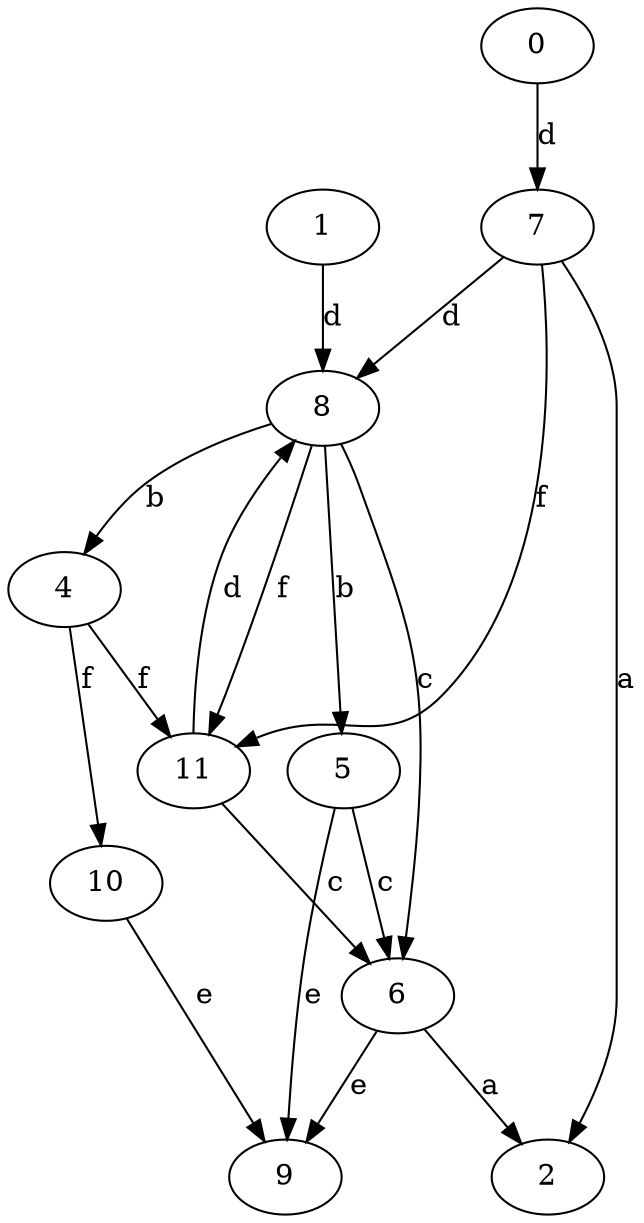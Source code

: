strict digraph  {
1;
2;
4;
5;
6;
7;
8;
9;
0;
10;
11;
1 -> 8  [label=d];
4 -> 10  [label=f];
4 -> 11  [label=f];
5 -> 6  [label=c];
5 -> 9  [label=e];
6 -> 2  [label=a];
6 -> 9  [label=e];
7 -> 2  [label=a];
7 -> 8  [label=d];
7 -> 11  [label=f];
8 -> 4  [label=b];
8 -> 5  [label=b];
8 -> 6  [label=c];
8 -> 11  [label=f];
0 -> 7  [label=d];
10 -> 9  [label=e];
11 -> 6  [label=c];
11 -> 8  [label=d];
}
